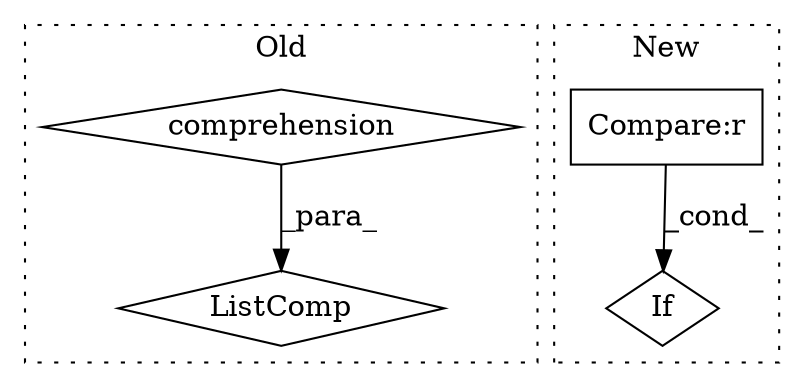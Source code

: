 digraph G {
subgraph cluster0 {
1 [label="ListComp" a="106" s="3506" l="50" shape="diamond"];
3 [label="comprehension" a="45" s="3512" l="3" shape="diamond"];
label = "Old";
style="dotted";
}
subgraph cluster1 {
2 [label="If" a="96" s="3050,3069" l="0,18" shape="diamond"];
4 [label="Compare:r" a="40" s="3050" l="19" shape="box"];
label = "New";
style="dotted";
}
3 -> 1 [label="_para_"];
4 -> 2 [label="_cond_"];
}
